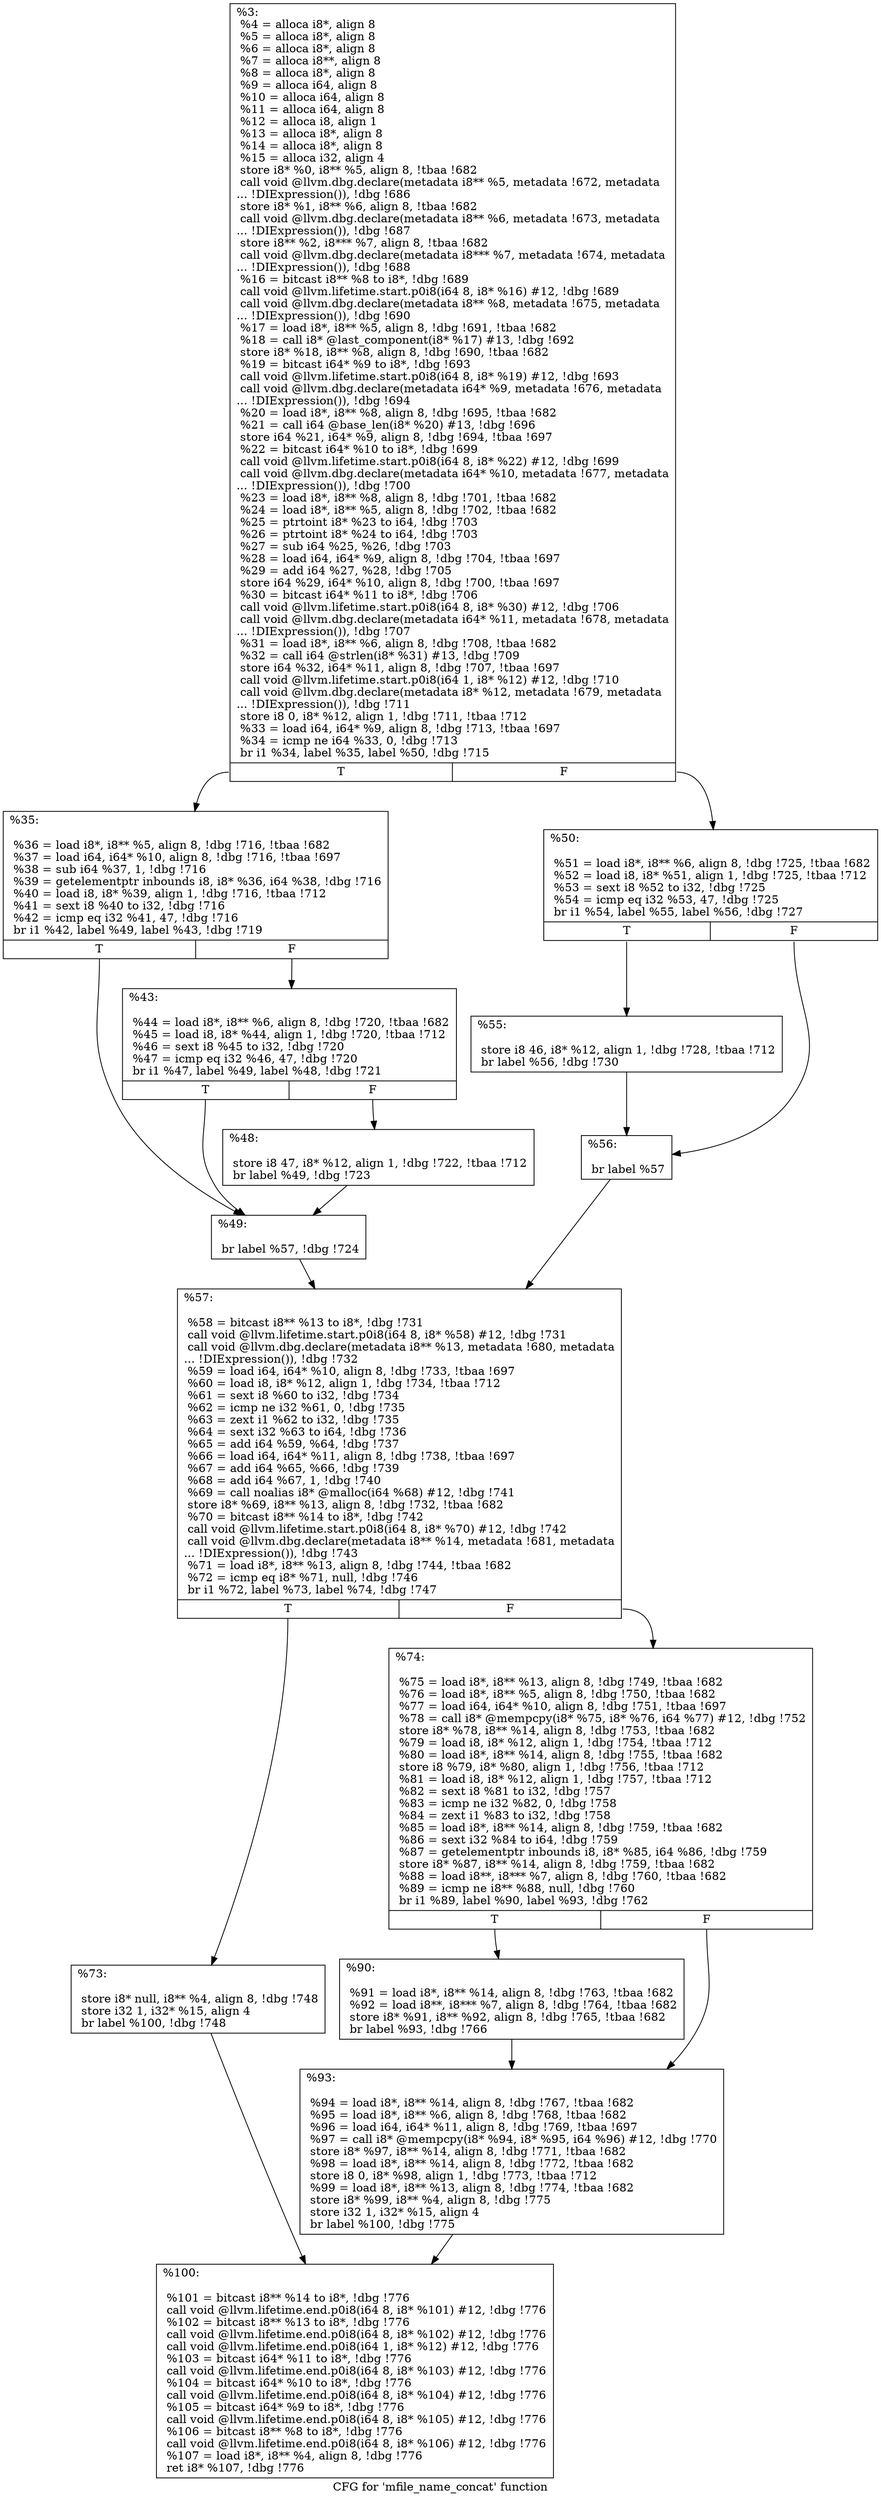 digraph "CFG for 'mfile_name_concat' function" {
	label="CFG for 'mfile_name_concat' function";

	Node0x12b0f80 [shape=record,label="{%3:\l  %4 = alloca i8*, align 8\l  %5 = alloca i8*, align 8\l  %6 = alloca i8*, align 8\l  %7 = alloca i8**, align 8\l  %8 = alloca i8*, align 8\l  %9 = alloca i64, align 8\l  %10 = alloca i64, align 8\l  %11 = alloca i64, align 8\l  %12 = alloca i8, align 1\l  %13 = alloca i8*, align 8\l  %14 = alloca i8*, align 8\l  %15 = alloca i32, align 4\l  store i8* %0, i8** %5, align 8, !tbaa !682\l  call void @llvm.dbg.declare(metadata i8** %5, metadata !672, metadata\l... !DIExpression()), !dbg !686\l  store i8* %1, i8** %6, align 8, !tbaa !682\l  call void @llvm.dbg.declare(metadata i8** %6, metadata !673, metadata\l... !DIExpression()), !dbg !687\l  store i8** %2, i8*** %7, align 8, !tbaa !682\l  call void @llvm.dbg.declare(metadata i8*** %7, metadata !674, metadata\l... !DIExpression()), !dbg !688\l  %16 = bitcast i8** %8 to i8*, !dbg !689\l  call void @llvm.lifetime.start.p0i8(i64 8, i8* %16) #12, !dbg !689\l  call void @llvm.dbg.declare(metadata i8** %8, metadata !675, metadata\l... !DIExpression()), !dbg !690\l  %17 = load i8*, i8** %5, align 8, !dbg !691, !tbaa !682\l  %18 = call i8* @last_component(i8* %17) #13, !dbg !692\l  store i8* %18, i8** %8, align 8, !dbg !690, !tbaa !682\l  %19 = bitcast i64* %9 to i8*, !dbg !693\l  call void @llvm.lifetime.start.p0i8(i64 8, i8* %19) #12, !dbg !693\l  call void @llvm.dbg.declare(metadata i64* %9, metadata !676, metadata\l... !DIExpression()), !dbg !694\l  %20 = load i8*, i8** %8, align 8, !dbg !695, !tbaa !682\l  %21 = call i64 @base_len(i8* %20) #13, !dbg !696\l  store i64 %21, i64* %9, align 8, !dbg !694, !tbaa !697\l  %22 = bitcast i64* %10 to i8*, !dbg !699\l  call void @llvm.lifetime.start.p0i8(i64 8, i8* %22) #12, !dbg !699\l  call void @llvm.dbg.declare(metadata i64* %10, metadata !677, metadata\l... !DIExpression()), !dbg !700\l  %23 = load i8*, i8** %8, align 8, !dbg !701, !tbaa !682\l  %24 = load i8*, i8** %5, align 8, !dbg !702, !tbaa !682\l  %25 = ptrtoint i8* %23 to i64, !dbg !703\l  %26 = ptrtoint i8* %24 to i64, !dbg !703\l  %27 = sub i64 %25, %26, !dbg !703\l  %28 = load i64, i64* %9, align 8, !dbg !704, !tbaa !697\l  %29 = add i64 %27, %28, !dbg !705\l  store i64 %29, i64* %10, align 8, !dbg !700, !tbaa !697\l  %30 = bitcast i64* %11 to i8*, !dbg !706\l  call void @llvm.lifetime.start.p0i8(i64 8, i8* %30) #12, !dbg !706\l  call void @llvm.dbg.declare(metadata i64* %11, metadata !678, metadata\l... !DIExpression()), !dbg !707\l  %31 = load i8*, i8** %6, align 8, !dbg !708, !tbaa !682\l  %32 = call i64 @strlen(i8* %31) #13, !dbg !709\l  store i64 %32, i64* %11, align 8, !dbg !707, !tbaa !697\l  call void @llvm.lifetime.start.p0i8(i64 1, i8* %12) #12, !dbg !710\l  call void @llvm.dbg.declare(metadata i8* %12, metadata !679, metadata\l... !DIExpression()), !dbg !711\l  store i8 0, i8* %12, align 1, !dbg !711, !tbaa !712\l  %33 = load i64, i64* %9, align 8, !dbg !713, !tbaa !697\l  %34 = icmp ne i64 %33, 0, !dbg !713\l  br i1 %34, label %35, label %50, !dbg !715\l|{<s0>T|<s1>F}}"];
	Node0x12b0f80:s0 -> Node0x12b2670;
	Node0x12b0f80:s1 -> Node0x12b27b0;
	Node0x12b2670 [shape=record,label="{%35:\l\l  %36 = load i8*, i8** %5, align 8, !dbg !716, !tbaa !682\l  %37 = load i64, i64* %10, align 8, !dbg !716, !tbaa !697\l  %38 = sub i64 %37, 1, !dbg !716\l  %39 = getelementptr inbounds i8, i8* %36, i64 %38, !dbg !716\l  %40 = load i8, i8* %39, align 1, !dbg !716, !tbaa !712\l  %41 = sext i8 %40 to i32, !dbg !716\l  %42 = icmp eq i32 %41, 47, !dbg !716\l  br i1 %42, label %49, label %43, !dbg !719\l|{<s0>T|<s1>F}}"];
	Node0x12b2670:s0 -> Node0x12b2760;
	Node0x12b2670:s1 -> Node0x12b26c0;
	Node0x12b26c0 [shape=record,label="{%43:\l\l  %44 = load i8*, i8** %6, align 8, !dbg !720, !tbaa !682\l  %45 = load i8, i8* %44, align 1, !dbg !720, !tbaa !712\l  %46 = sext i8 %45 to i32, !dbg !720\l  %47 = icmp eq i32 %46, 47, !dbg !720\l  br i1 %47, label %49, label %48, !dbg !721\l|{<s0>T|<s1>F}}"];
	Node0x12b26c0:s0 -> Node0x12b2760;
	Node0x12b26c0:s1 -> Node0x12b2710;
	Node0x12b2710 [shape=record,label="{%48:\l\l  store i8 47, i8* %12, align 1, !dbg !722, !tbaa !712\l  br label %49, !dbg !723\l}"];
	Node0x12b2710 -> Node0x12b2760;
	Node0x12b2760 [shape=record,label="{%49:\l\l  br label %57, !dbg !724\l}"];
	Node0x12b2760 -> Node0x12b28a0;
	Node0x12b27b0 [shape=record,label="{%50:\l\l  %51 = load i8*, i8** %6, align 8, !dbg !725, !tbaa !682\l  %52 = load i8, i8* %51, align 1, !dbg !725, !tbaa !712\l  %53 = sext i8 %52 to i32, !dbg !725\l  %54 = icmp eq i32 %53, 47, !dbg !725\l  br i1 %54, label %55, label %56, !dbg !727\l|{<s0>T|<s1>F}}"];
	Node0x12b27b0:s0 -> Node0x12b2800;
	Node0x12b27b0:s1 -> Node0x12b2850;
	Node0x12b2800 [shape=record,label="{%55:\l\l  store i8 46, i8* %12, align 1, !dbg !728, !tbaa !712\l  br label %56, !dbg !730\l}"];
	Node0x12b2800 -> Node0x12b2850;
	Node0x12b2850 [shape=record,label="{%56:\l\l  br label %57\l}"];
	Node0x12b2850 -> Node0x12b28a0;
	Node0x12b28a0 [shape=record,label="{%57:\l\l  %58 = bitcast i8** %13 to i8*, !dbg !731\l  call void @llvm.lifetime.start.p0i8(i64 8, i8* %58) #12, !dbg !731\l  call void @llvm.dbg.declare(metadata i8** %13, metadata !680, metadata\l... !DIExpression()), !dbg !732\l  %59 = load i64, i64* %10, align 8, !dbg !733, !tbaa !697\l  %60 = load i8, i8* %12, align 1, !dbg !734, !tbaa !712\l  %61 = sext i8 %60 to i32, !dbg !734\l  %62 = icmp ne i32 %61, 0, !dbg !735\l  %63 = zext i1 %62 to i32, !dbg !735\l  %64 = sext i32 %63 to i64, !dbg !736\l  %65 = add i64 %59, %64, !dbg !737\l  %66 = load i64, i64* %11, align 8, !dbg !738, !tbaa !697\l  %67 = add i64 %65, %66, !dbg !739\l  %68 = add i64 %67, 1, !dbg !740\l  %69 = call noalias i8* @malloc(i64 %68) #12, !dbg !741\l  store i8* %69, i8** %13, align 8, !dbg !732, !tbaa !682\l  %70 = bitcast i8** %14 to i8*, !dbg !742\l  call void @llvm.lifetime.start.p0i8(i64 8, i8* %70) #12, !dbg !742\l  call void @llvm.dbg.declare(metadata i8** %14, metadata !681, metadata\l... !DIExpression()), !dbg !743\l  %71 = load i8*, i8** %13, align 8, !dbg !744, !tbaa !682\l  %72 = icmp eq i8* %71, null, !dbg !746\l  br i1 %72, label %73, label %74, !dbg !747\l|{<s0>T|<s1>F}}"];
	Node0x12b28a0:s0 -> Node0x12b28f0;
	Node0x12b28a0:s1 -> Node0x12b2940;
	Node0x12b28f0 [shape=record,label="{%73:\l\l  store i8* null, i8** %4, align 8, !dbg !748\l  store i32 1, i32* %15, align 4\l  br label %100, !dbg !748\l}"];
	Node0x12b28f0 -> Node0x12b2a30;
	Node0x12b2940 [shape=record,label="{%74:\l\l  %75 = load i8*, i8** %13, align 8, !dbg !749, !tbaa !682\l  %76 = load i8*, i8** %5, align 8, !dbg !750, !tbaa !682\l  %77 = load i64, i64* %10, align 8, !dbg !751, !tbaa !697\l  %78 = call i8* @mempcpy(i8* %75, i8* %76, i64 %77) #12, !dbg !752\l  store i8* %78, i8** %14, align 8, !dbg !753, !tbaa !682\l  %79 = load i8, i8* %12, align 1, !dbg !754, !tbaa !712\l  %80 = load i8*, i8** %14, align 8, !dbg !755, !tbaa !682\l  store i8 %79, i8* %80, align 1, !dbg !756, !tbaa !712\l  %81 = load i8, i8* %12, align 1, !dbg !757, !tbaa !712\l  %82 = sext i8 %81 to i32, !dbg !757\l  %83 = icmp ne i32 %82, 0, !dbg !758\l  %84 = zext i1 %83 to i32, !dbg !758\l  %85 = load i8*, i8** %14, align 8, !dbg !759, !tbaa !682\l  %86 = sext i32 %84 to i64, !dbg !759\l  %87 = getelementptr inbounds i8, i8* %85, i64 %86, !dbg !759\l  store i8* %87, i8** %14, align 8, !dbg !759, !tbaa !682\l  %88 = load i8**, i8*** %7, align 8, !dbg !760, !tbaa !682\l  %89 = icmp ne i8** %88, null, !dbg !760\l  br i1 %89, label %90, label %93, !dbg !762\l|{<s0>T|<s1>F}}"];
	Node0x12b2940:s0 -> Node0x12b2990;
	Node0x12b2940:s1 -> Node0x12b29e0;
	Node0x12b2990 [shape=record,label="{%90:\l\l  %91 = load i8*, i8** %14, align 8, !dbg !763, !tbaa !682\l  %92 = load i8**, i8*** %7, align 8, !dbg !764, !tbaa !682\l  store i8* %91, i8** %92, align 8, !dbg !765, !tbaa !682\l  br label %93, !dbg !766\l}"];
	Node0x12b2990 -> Node0x12b29e0;
	Node0x12b29e0 [shape=record,label="{%93:\l\l  %94 = load i8*, i8** %14, align 8, !dbg !767, !tbaa !682\l  %95 = load i8*, i8** %6, align 8, !dbg !768, !tbaa !682\l  %96 = load i64, i64* %11, align 8, !dbg !769, !tbaa !697\l  %97 = call i8* @mempcpy(i8* %94, i8* %95, i64 %96) #12, !dbg !770\l  store i8* %97, i8** %14, align 8, !dbg !771, !tbaa !682\l  %98 = load i8*, i8** %14, align 8, !dbg !772, !tbaa !682\l  store i8 0, i8* %98, align 1, !dbg !773, !tbaa !712\l  %99 = load i8*, i8** %13, align 8, !dbg !774, !tbaa !682\l  store i8* %99, i8** %4, align 8, !dbg !775\l  store i32 1, i32* %15, align 4\l  br label %100, !dbg !775\l}"];
	Node0x12b29e0 -> Node0x12b2a30;
	Node0x12b2a30 [shape=record,label="{%100:\l\l  %101 = bitcast i8** %14 to i8*, !dbg !776\l  call void @llvm.lifetime.end.p0i8(i64 8, i8* %101) #12, !dbg !776\l  %102 = bitcast i8** %13 to i8*, !dbg !776\l  call void @llvm.lifetime.end.p0i8(i64 8, i8* %102) #12, !dbg !776\l  call void @llvm.lifetime.end.p0i8(i64 1, i8* %12) #12, !dbg !776\l  %103 = bitcast i64* %11 to i8*, !dbg !776\l  call void @llvm.lifetime.end.p0i8(i64 8, i8* %103) #12, !dbg !776\l  %104 = bitcast i64* %10 to i8*, !dbg !776\l  call void @llvm.lifetime.end.p0i8(i64 8, i8* %104) #12, !dbg !776\l  %105 = bitcast i64* %9 to i8*, !dbg !776\l  call void @llvm.lifetime.end.p0i8(i64 8, i8* %105) #12, !dbg !776\l  %106 = bitcast i8** %8 to i8*, !dbg !776\l  call void @llvm.lifetime.end.p0i8(i64 8, i8* %106) #12, !dbg !776\l  %107 = load i8*, i8** %4, align 8, !dbg !776\l  ret i8* %107, !dbg !776\l}"];
}
